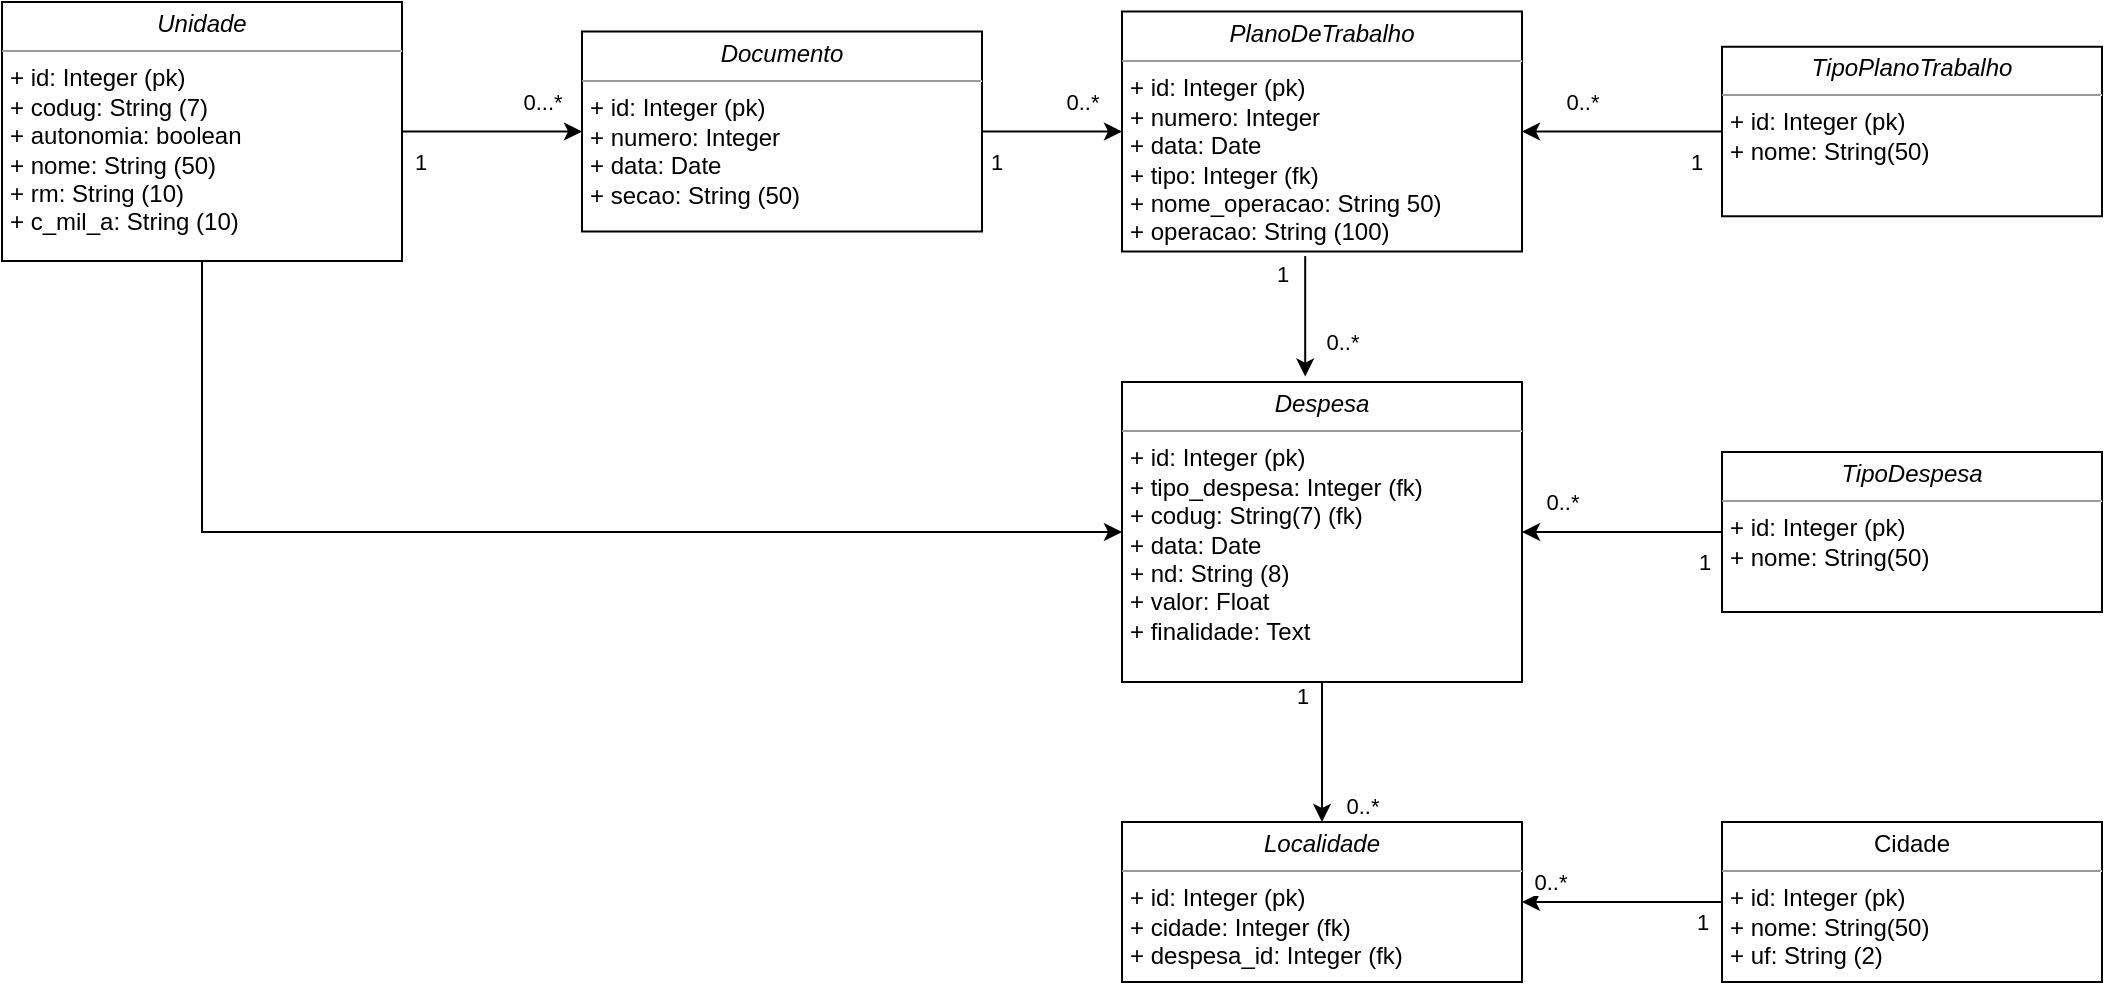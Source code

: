 <mxfile>
    <diagram name="Diagrama de Classes" id="c4acf3e9-155e-7222-9cf6-157b1a14988f">
        <mxGraphModel dx="1142" dy="798" grid="0" gridSize="10" guides="1" tooltips="1" connect="1" arrows="1" fold="1" page="1" pageScale="1" pageWidth="1169" pageHeight="827" background="#ffffff" math="0" shadow="0">
            <root>
                <mxCell id="0"/>
                <mxCell id="1" parent="0"/>
                <mxCell id="a-GNcQjXYbUmJu2RaoGT-13" style="edgeStyle=orthogonalEdgeStyle;rounded=0;orthogonalLoop=1;jettySize=auto;html=1;entryX=0;entryY=0.5;entryDx=0;entryDy=0;exitX=0.5;exitY=1;exitDx=0;exitDy=0;" parent="1" source="5d2195bd80daf111-18" target="a-GNcQjXYbUmJu2RaoGT-9" edge="1">
                    <mxGeometry relative="1" as="geometry">
                        <mxPoint x="135" y="410" as="targetPoint"/>
                        <Array as="points">
                            <mxPoint x="140" y="305"/>
                        </Array>
                    </mxGeometry>
                </mxCell>
                <mxCell id="a-GNcQjXYbUmJu2RaoGT-35" style="edgeStyle=orthogonalEdgeStyle;rounded=0;orthogonalLoop=1;jettySize=auto;html=1;exitX=1;exitY=0.5;exitDx=0;exitDy=0;entryX=0;entryY=0.5;entryDx=0;entryDy=0;" parent="1" source="5d2195bd80daf111-18" target="a-GNcQjXYbUmJu2RaoGT-4" edge="1">
                    <mxGeometry relative="1" as="geometry"/>
                </mxCell>
                <mxCell id="a-GNcQjXYbUmJu2RaoGT-36" value="0...*" style="edgeLabel;html=1;align=center;verticalAlign=middle;resizable=0;points=[];" parent="a-GNcQjXYbUmJu2RaoGT-35" vertex="1" connectable="0">
                    <mxGeometry x="0.738" y="-1" relative="1" as="geometry">
                        <mxPoint x="-8" y="-16" as="offset"/>
                    </mxGeometry>
                </mxCell>
                <mxCell id="a-GNcQjXYbUmJu2RaoGT-37" value="1" style="edgeLabel;html=1;align=center;verticalAlign=middle;resizable=0;points=[];" parent="a-GNcQjXYbUmJu2RaoGT-35" vertex="1" connectable="0">
                    <mxGeometry x="-0.811" y="-2" relative="1" as="geometry">
                        <mxPoint y="13" as="offset"/>
                    </mxGeometry>
                </mxCell>
                <mxCell id="5d2195bd80daf111-18" value="&lt;p style=&quot;margin: 0px ; margin-top: 4px ; text-align: center&quot;&gt;&lt;i&gt;Unidade&lt;/i&gt;&lt;/p&gt;&lt;hr size=&quot;1&quot;&gt;&lt;p style=&quot;margin: 0px ; margin-left: 4px&quot;&gt;+ id: Integer (pk)&lt;/p&gt;&lt;p style=&quot;margin: 0px ; margin-left: 4px&quot;&gt;+ codug: String (7)&lt;/p&gt;&lt;p style=&quot;margin: 0px ; margin-left: 4px&quot;&gt;+ autonomia: boolean&lt;br&gt;+ nome: String (50)&lt;/p&gt;&lt;p style=&quot;margin: 0px ; margin-left: 4px&quot;&gt;+ rm: String (10)&lt;/p&gt;&lt;p style=&quot;margin: 0px ; margin-left: 4px&quot;&gt;+ c_mil_a: String (10)&lt;/p&gt;&lt;p style=&quot;margin: 0px ; margin-left: 4px&quot;&gt;&lt;br&gt;&lt;/p&gt;" style="verticalAlign=top;align=left;overflow=fill;fontSize=12;fontFamily=Helvetica;html=1;rounded=0;shadow=0;comic=0;labelBackgroundColor=none;strokeWidth=1" parent="1" vertex="1">
                    <mxGeometry x="40" y="40" width="200" height="129.5" as="geometry"/>
                </mxCell>
                <mxCell id="a-GNcQjXYbUmJu2RaoGT-19" value="0..*" style="edgeStyle=orthogonalEdgeStyle;rounded=0;orthogonalLoop=1;jettySize=auto;html=1;" parent="1" source="a-GNcQjXYbUmJu2RaoGT-4" target="a-GNcQjXYbUmJu2RaoGT-8" edge="1">
                    <mxGeometry x="0.429" y="15" relative="1" as="geometry">
                        <mxPoint as="offset"/>
                    </mxGeometry>
                </mxCell>
                <mxCell id="a-GNcQjXYbUmJu2RaoGT-20" value="1" style="edgeLabel;html=1;align=center;verticalAlign=middle;resizable=0;points=[];" parent="a-GNcQjXYbUmJu2RaoGT-19" vertex="1" connectable="0">
                    <mxGeometry x="-0.77" y="1" relative="1" as="geometry">
                        <mxPoint x="-1" y="16" as="offset"/>
                    </mxGeometry>
                </mxCell>
                <mxCell id="a-GNcQjXYbUmJu2RaoGT-4" value="&lt;p style=&quot;margin:0px;margin-top:4px;text-align:center;&quot;&gt;&lt;i&gt;Documento&lt;/i&gt;&lt;/p&gt;&lt;hr size=&quot;1&quot;&gt;&lt;p style=&quot;margin:0px;margin-left:4px;&quot;&gt;+ id: Integer (pk)&lt;/p&gt;&lt;p style=&quot;margin:0px;margin-left:4px;&quot;&gt;+ numero: Integer&lt;/p&gt;&lt;p style=&quot;margin:0px;margin-left:4px;&quot;&gt;+ data: Date&lt;br&gt;+ secao: String (50)&lt;/p&gt;&lt;p style=&quot;margin:0px;margin-left:4px;&quot;&gt;&lt;br&gt;&lt;/p&gt;" style="verticalAlign=top;align=left;overflow=fill;fontSize=12;fontFamily=Helvetica;html=1;rounded=0;shadow=0;comic=0;labelBackgroundColor=none;strokeWidth=1" parent="1" vertex="1">
                    <mxGeometry x="330" y="54.75" width="200" height="100" as="geometry"/>
                </mxCell>
                <mxCell id="a-GNcQjXYbUmJu2RaoGT-21" style="edgeStyle=orthogonalEdgeStyle;rounded=0;orthogonalLoop=1;jettySize=auto;html=1;entryX=0.458;entryY=-0.018;entryDx=0;entryDy=0;exitX=0.458;exitY=1.019;exitDx=0;exitDy=0;exitPerimeter=0;entryPerimeter=0;" parent="1" source="a-GNcQjXYbUmJu2RaoGT-8" target="a-GNcQjXYbUmJu2RaoGT-9" edge="1">
                    <mxGeometry relative="1" as="geometry"/>
                </mxCell>
                <mxCell id="a-GNcQjXYbUmJu2RaoGT-22" value="0..*" style="edgeLabel;html=1;align=center;verticalAlign=middle;resizable=0;points=[];" parent="a-GNcQjXYbUmJu2RaoGT-21" vertex="1" connectable="0">
                    <mxGeometry x="0.667" relative="1" as="geometry">
                        <mxPoint x="18" y="-7" as="offset"/>
                    </mxGeometry>
                </mxCell>
                <mxCell id="a-GNcQjXYbUmJu2RaoGT-23" value="1" style="edgeLabel;html=1;align=center;verticalAlign=middle;resizable=0;points=[];" parent="a-GNcQjXYbUmJu2RaoGT-21" vertex="1" connectable="0">
                    <mxGeometry x="-0.7" y="2" relative="1" as="geometry">
                        <mxPoint x="-14" as="offset"/>
                    </mxGeometry>
                </mxCell>
                <mxCell id="a-GNcQjXYbUmJu2RaoGT-8" value="&lt;p style=&quot;margin: 0px ; margin-top: 4px ; text-align: center&quot;&gt;&lt;i&gt;PlanoDeTrabalho&lt;/i&gt;&lt;/p&gt;&lt;hr size=&quot;1&quot;&gt;&lt;p style=&quot;margin: 0px ; margin-left: 4px&quot;&gt;+ id: Integer (pk)&lt;/p&gt;&lt;p style=&quot;margin: 0px ; margin-left: 4px&quot;&gt;+ numero: Integer&lt;/p&gt;&lt;p style=&quot;margin: 0px ; margin-left: 4px&quot;&gt;+ data: Date&lt;/p&gt;&lt;p style=&quot;margin: 0px ; margin-left: 4px&quot;&gt;+ tipo: Integer (fk)&lt;br&gt;+ nome_operacao: String 50)&lt;/p&gt;&lt;p style=&quot;margin: 0px ; margin-left: 4px&quot;&gt;+ operacao: String (100)&lt;/p&gt;&lt;p style=&quot;margin: 0px ; margin-left: 4px&quot;&gt;+ acao: String (200)&lt;/p&gt;&lt;p style=&quot;margin: 0px ; margin-left: 4px&quot;&gt;&lt;br&gt;&lt;/p&gt;" style="verticalAlign=top;align=left;overflow=fill;fontSize=12;fontFamily=Helvetica;html=1;rounded=0;shadow=0;comic=0;labelBackgroundColor=none;strokeWidth=1" parent="1" vertex="1">
                    <mxGeometry x="600" y="44.75" width="200" height="120" as="geometry"/>
                </mxCell>
                <mxCell id="a-GNcQjXYbUmJu2RaoGT-27" value="0..*" style="edgeStyle=orthogonalEdgeStyle;rounded=0;orthogonalLoop=1;jettySize=auto;html=1;entryX=0.5;entryY=0;entryDx=0;entryDy=0;" parent="1" source="a-GNcQjXYbUmJu2RaoGT-9" target="a-GNcQjXYbUmJu2RaoGT-26" edge="1">
                    <mxGeometry x="0.75" y="20" relative="1" as="geometry">
                        <mxPoint as="offset"/>
                    </mxGeometry>
                </mxCell>
                <mxCell id="a-GNcQjXYbUmJu2RaoGT-38" value="1" style="edgeLabel;html=1;align=center;verticalAlign=middle;resizable=0;points=[];" parent="a-GNcQjXYbUmJu2RaoGT-27" vertex="1" connectable="0">
                    <mxGeometry x="-0.713" y="-4" relative="1" as="geometry">
                        <mxPoint x="-6" y="-3" as="offset"/>
                    </mxGeometry>
                </mxCell>
                <mxCell id="a-GNcQjXYbUmJu2RaoGT-9" value="&lt;p style=&quot;margin: 0px ; margin-top: 4px ; text-align: center&quot;&gt;&lt;i&gt;Despesa&lt;/i&gt;&lt;/p&gt;&lt;hr size=&quot;1&quot;&gt;&lt;p style=&quot;margin: 0px ; margin-left: 4px&quot;&gt;+ id: Integer (pk)&lt;/p&gt;&lt;p style=&quot;margin: 0px ; margin-left: 4px&quot;&gt;+ tipo_despesa: Integer (fk)&lt;/p&gt;&lt;p style=&quot;margin: 0px ; margin-left: 4px&quot;&gt;+ codug: String(7) (fk)&lt;/p&gt;&lt;p style=&quot;margin: 0px ; margin-left: 4px&quot;&gt;+ data: Date&lt;br&gt;+ nd: String (8)&lt;/p&gt;&lt;p style=&quot;margin: 0px ; margin-left: 4px&quot;&gt;+ valor: Float&lt;/p&gt;&lt;p style=&quot;margin: 0px ; margin-left: 4px&quot;&gt;+ finalidade: Text&lt;/p&gt;&lt;p style=&quot;margin: 0px ; margin-left: 4px&quot;&gt;&lt;br&gt;&lt;/p&gt;" style="verticalAlign=top;align=left;overflow=fill;fontSize=12;fontFamily=Helvetica;html=1;rounded=0;shadow=0;comic=0;labelBackgroundColor=none;strokeWidth=1" parent="1" vertex="1">
                    <mxGeometry x="600" y="230" width="200" height="150" as="geometry"/>
                </mxCell>
                <mxCell id="a-GNcQjXYbUmJu2RaoGT-11" style="edgeStyle=orthogonalEdgeStyle;rounded=0;orthogonalLoop=1;jettySize=auto;html=1;entryX=1;entryY=0.5;entryDx=0;entryDy=0;" parent="1" source="a-GNcQjXYbUmJu2RaoGT-10" target="a-GNcQjXYbUmJu2RaoGT-9" edge="1">
                    <mxGeometry relative="1" as="geometry"/>
                </mxCell>
                <mxCell id="a-GNcQjXYbUmJu2RaoGT-24" value="0..*" style="edgeLabel;html=1;align=center;verticalAlign=middle;resizable=0;points=[];" parent="a-GNcQjXYbUmJu2RaoGT-11" vertex="1" connectable="0">
                    <mxGeometry x="0.765" relative="1" as="geometry">
                        <mxPoint x="8" y="-15" as="offset"/>
                    </mxGeometry>
                </mxCell>
                <mxCell id="a-GNcQjXYbUmJu2RaoGT-25" value="1" style="edgeLabel;html=1;align=center;verticalAlign=middle;resizable=0;points=[];" parent="a-GNcQjXYbUmJu2RaoGT-11" vertex="1" connectable="0">
                    <mxGeometry x="-0.788" relative="1" as="geometry">
                        <mxPoint x="1" y="15" as="offset"/>
                    </mxGeometry>
                </mxCell>
                <mxCell id="a-GNcQjXYbUmJu2RaoGT-10" value="&lt;p style=&quot;margin:0px;margin-top:4px;text-align:center;&quot;&gt;&lt;i&gt;TipoDespesa&lt;/i&gt;&lt;/p&gt;&lt;hr size=&quot;1&quot;&gt;&lt;p style=&quot;margin:0px;margin-left:4px;&quot;&gt;+ id: Integer (pk)&lt;/p&gt;&lt;p style=&quot;margin:0px;margin-left:4px;&quot;&gt;+ nome: String(50)&lt;/p&gt;&lt;p style=&quot;margin:0px;margin-left:4px;&quot;&gt;&lt;br&gt;&lt;/p&gt;" style="verticalAlign=top;align=left;overflow=fill;fontSize=12;fontFamily=Helvetica;html=1;rounded=0;shadow=0;comic=0;labelBackgroundColor=none;strokeWidth=1" parent="1" vertex="1">
                    <mxGeometry x="900" y="265" width="190" height="80" as="geometry"/>
                </mxCell>
                <mxCell id="a-GNcQjXYbUmJu2RaoGT-26" value="&lt;p style=&quot;margin:0px;margin-top:4px;text-align:center;&quot;&gt;&lt;i&gt;Localidade&lt;/i&gt;&lt;/p&gt;&lt;hr size=&quot;1&quot;&gt;&lt;p style=&quot;margin:0px;margin-left:4px;&quot;&gt;+ id: Integer (pk)&lt;/p&gt;&lt;p style=&quot;margin:0px;margin-left:4px;&quot;&gt;+ cidade: Integer (fk)&lt;/p&gt;&lt;p style=&quot;margin:0px;margin-left:4px;&quot;&gt;+ despesa_id: Integer (fk)&lt;/p&gt;&lt;p style=&quot;margin:0px;margin-left:4px;&quot;&gt;&lt;br&gt;&lt;/p&gt;" style="verticalAlign=top;align=left;overflow=fill;fontSize=12;fontFamily=Helvetica;html=1;rounded=0;shadow=0;comic=0;labelBackgroundColor=none;strokeWidth=1" parent="1" vertex="1">
                    <mxGeometry x="600" y="450" width="200" height="80" as="geometry"/>
                </mxCell>
                <mxCell id="a-GNcQjXYbUmJu2RaoGT-29" value="0..*" style="edgeStyle=orthogonalEdgeStyle;rounded=0;orthogonalLoop=1;jettySize=auto;html=1;entryX=1;entryY=0.5;entryDx=0;entryDy=0;" parent="1" source="a-GNcQjXYbUmJu2RaoGT-28" target="a-GNcQjXYbUmJu2RaoGT-26" edge="1">
                    <mxGeometry x="0.733" y="-10" relative="1" as="geometry">
                        <mxPoint as="offset"/>
                    </mxGeometry>
                </mxCell>
                <mxCell id="a-GNcQjXYbUmJu2RaoGT-39" value="1" style="edgeLabel;html=1;align=center;verticalAlign=middle;resizable=0;points=[];" parent="a-GNcQjXYbUmJu2RaoGT-29" vertex="1" connectable="0">
                    <mxGeometry x="-0.787" y="3" relative="1" as="geometry">
                        <mxPoint y="7" as="offset"/>
                    </mxGeometry>
                </mxCell>
                <mxCell id="a-GNcQjXYbUmJu2RaoGT-28" value="&lt;p style=&quot;margin:0px;margin-top:4px;text-align:center;&quot;&gt;Cidade&lt;/p&gt;&lt;hr size=&quot;1&quot;&gt;&lt;p style=&quot;margin:0px;margin-left:4px;&quot;&gt;+ id: Integer (pk)&lt;/p&gt;&lt;p style=&quot;margin:0px;margin-left:4px;&quot;&gt;+ nome: String(50)&lt;/p&gt;&lt;p style=&quot;margin:0px;margin-left:4px;&quot;&gt;+ uf: String (2)&lt;/p&gt;&lt;p style=&quot;margin:0px;margin-left:4px;&quot;&gt;&lt;br&gt;&lt;/p&gt;" style="verticalAlign=top;align=left;overflow=fill;fontSize=12;fontFamily=Helvetica;html=1;rounded=0;shadow=0;comic=0;labelBackgroundColor=none;strokeWidth=1" parent="1" vertex="1">
                    <mxGeometry x="900" y="450" width="190" height="80" as="geometry"/>
                </mxCell>
                <mxCell id="4" style="edgeStyle=none;html=1;entryX=1;entryY=0.5;entryDx=0;entryDy=0;" edge="1" parent="1" source="2" target="a-GNcQjXYbUmJu2RaoGT-8">
                    <mxGeometry relative="1" as="geometry"/>
                </mxCell>
                <mxCell id="5" value="1" style="edgeLabel;html=1;align=center;verticalAlign=middle;resizable=0;points=[];" vertex="1" connectable="0" parent="4">
                    <mxGeometry x="-0.74" y="1" relative="1" as="geometry">
                        <mxPoint y="14" as="offset"/>
                    </mxGeometry>
                </mxCell>
                <mxCell id="6" value="0..*" style="edgeLabel;html=1;align=center;verticalAlign=middle;resizable=0;points=[];" vertex="1" connectable="0" parent="4">
                    <mxGeometry x="0.66" y="-3" relative="1" as="geometry">
                        <mxPoint x="13" y="-12" as="offset"/>
                    </mxGeometry>
                </mxCell>
                <mxCell id="2" value="&lt;p style=&quot;margin: 0px ; margin-top: 4px ; text-align: center&quot;&gt;&lt;i&gt;TipoPlanoTrabalho&lt;/i&gt;&lt;/p&gt;&lt;hr size=&quot;1&quot;&gt;&lt;p style=&quot;margin: 0px ; margin-left: 4px&quot;&gt;+ id: Integer (pk)&lt;/p&gt;&lt;p style=&quot;margin: 0px ; margin-left: 4px&quot;&gt;+ nome: String(50)&lt;/p&gt;&lt;p style=&quot;margin: 0px ; margin-left: 4px&quot;&gt;&lt;br&gt;&lt;/p&gt;" style="verticalAlign=top;align=left;overflow=fill;fontSize=12;fontFamily=Helvetica;html=1;rounded=0;shadow=0;comic=0;labelBackgroundColor=none;strokeWidth=1" vertex="1" parent="1">
                    <mxGeometry x="900" y="62.38" width="190" height="84.75" as="geometry"/>
                </mxCell>
            </root>
        </mxGraphModel>
    </diagram>
</mxfile>